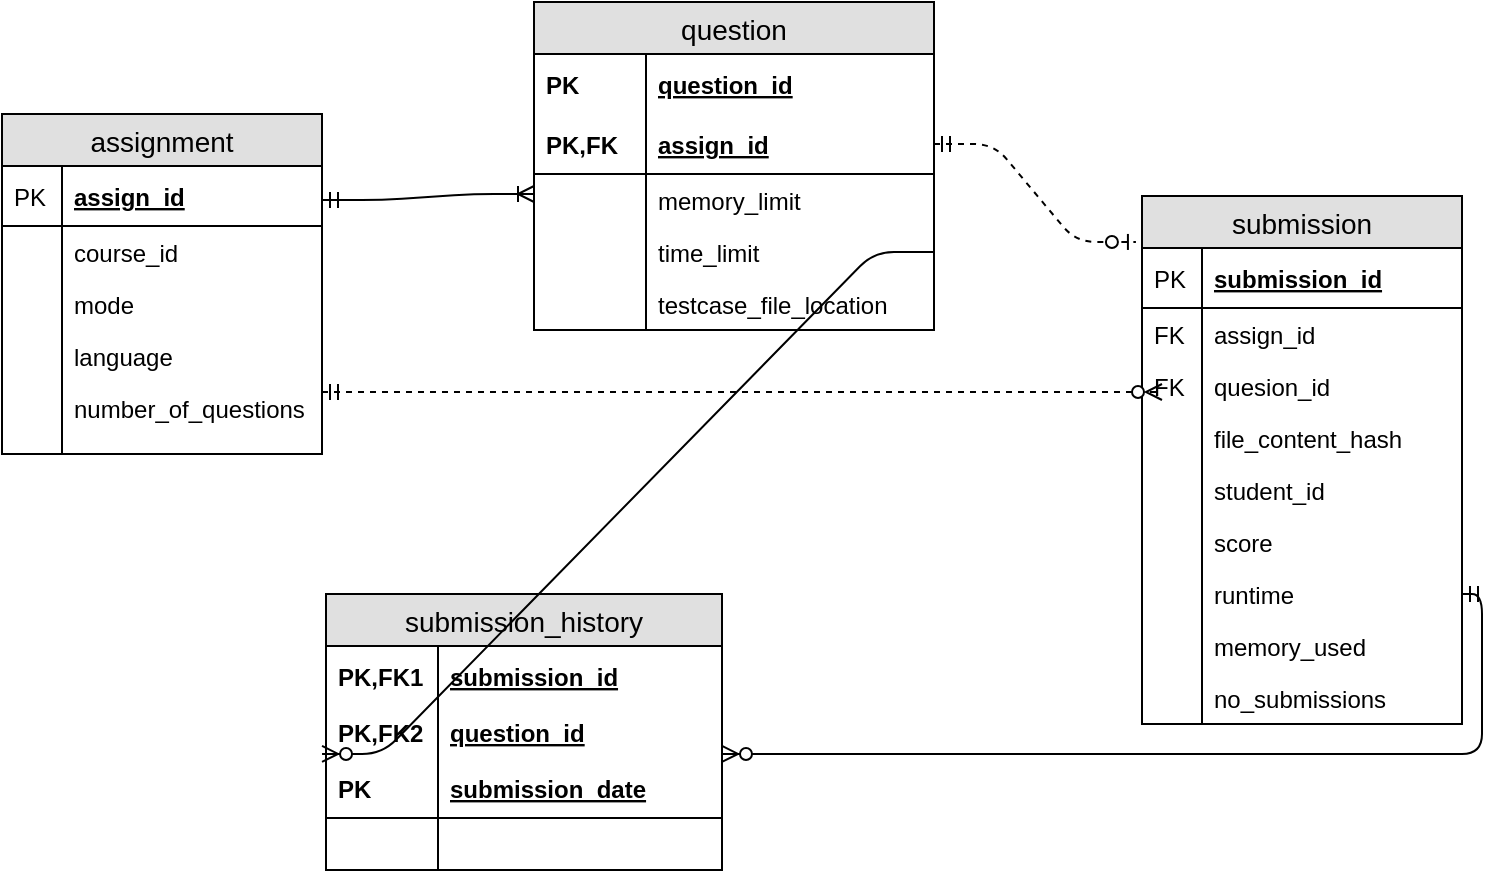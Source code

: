 <mxfile version="10.6.0" type="device"><diagram id="SGd9cL9Qk-mxA4m09Pn0" name="Page-1"><mxGraphModel dx="1074" dy="555" grid="1" gridSize="10" guides="1" tooltips="1" connect="1" arrows="1" fold="1" page="1" pageScale="1" pageWidth="850" pageHeight="1100" math="0" shadow="0"><root><mxCell id="0"/><mxCell id="1" parent="0"/><mxCell id="YMvWpZTOGxf_8zu4wZ5V-1" value="assignment" style="swimlane;fontStyle=0;childLayout=stackLayout;horizontal=1;startSize=26;fillColor=#e0e0e0;horizontalStack=0;resizeParent=1;resizeParentMax=0;resizeLast=0;collapsible=1;marginBottom=0;swimlaneFillColor=#ffffff;align=center;fontSize=14;" vertex="1" parent="1"><mxGeometry x="30" y="80" width="160" height="170" as="geometry"/></mxCell><mxCell id="YMvWpZTOGxf_8zu4wZ5V-2" value="assign_id" style="shape=partialRectangle;top=0;left=0;right=0;bottom=1;align=left;verticalAlign=middle;fillColor=none;spacingLeft=34;spacingRight=4;overflow=hidden;rotatable=0;points=[[0,0.5],[1,0.5]];portConstraint=eastwest;dropTarget=0;fontStyle=5;fontSize=12;" vertex="1" parent="YMvWpZTOGxf_8zu4wZ5V-1"><mxGeometry y="26" width="160" height="30" as="geometry"/></mxCell><mxCell id="YMvWpZTOGxf_8zu4wZ5V-3" value="PK" style="shape=partialRectangle;top=0;left=0;bottom=0;fillColor=none;align=left;verticalAlign=middle;spacingLeft=4;spacingRight=4;overflow=hidden;rotatable=0;points=[];portConstraint=eastwest;part=1;fontSize=12;" vertex="1" connectable="0" parent="YMvWpZTOGxf_8zu4wZ5V-2"><mxGeometry width="30" height="30" as="geometry"/></mxCell><mxCell id="YMvWpZTOGxf_8zu4wZ5V-4" value="course_id" style="shape=partialRectangle;top=0;left=0;right=0;bottom=0;align=left;verticalAlign=top;fillColor=none;spacingLeft=34;spacingRight=4;overflow=hidden;rotatable=0;points=[[0,0.5],[1,0.5]];portConstraint=eastwest;dropTarget=0;fontSize=12;" vertex="1" parent="YMvWpZTOGxf_8zu4wZ5V-1"><mxGeometry y="56" width="160" height="26" as="geometry"/></mxCell><mxCell id="YMvWpZTOGxf_8zu4wZ5V-5" value="" style="shape=partialRectangle;top=0;left=0;bottom=0;fillColor=none;align=left;verticalAlign=top;spacingLeft=4;spacingRight=4;overflow=hidden;rotatable=0;points=[];portConstraint=eastwest;part=1;fontSize=12;" vertex="1" connectable="0" parent="YMvWpZTOGxf_8zu4wZ5V-4"><mxGeometry width="30" height="26" as="geometry"/></mxCell><mxCell id="YMvWpZTOGxf_8zu4wZ5V-6" value="mode" style="shape=partialRectangle;top=0;left=0;right=0;bottom=0;align=left;verticalAlign=top;fillColor=none;spacingLeft=34;spacingRight=4;overflow=hidden;rotatable=0;points=[[0,0.5],[1,0.5]];portConstraint=eastwest;dropTarget=0;fontSize=12;" vertex="1" parent="YMvWpZTOGxf_8zu4wZ5V-1"><mxGeometry y="82" width="160" height="26" as="geometry"/></mxCell><mxCell id="YMvWpZTOGxf_8zu4wZ5V-7" value="" style="shape=partialRectangle;top=0;left=0;bottom=0;fillColor=none;align=left;verticalAlign=top;spacingLeft=4;spacingRight=4;overflow=hidden;rotatable=0;points=[];portConstraint=eastwest;part=1;fontSize=12;" vertex="1" connectable="0" parent="YMvWpZTOGxf_8zu4wZ5V-6"><mxGeometry width="30" height="26" as="geometry"/></mxCell><mxCell id="YMvWpZTOGxf_8zu4wZ5V-19" value="language" style="shape=partialRectangle;top=0;left=0;right=0;bottom=0;align=left;verticalAlign=top;fillColor=none;spacingLeft=34;spacingRight=4;overflow=hidden;rotatable=0;points=[[0,0.5],[1,0.5]];portConstraint=eastwest;dropTarget=0;fontSize=12;" vertex="1" parent="YMvWpZTOGxf_8zu4wZ5V-1"><mxGeometry y="108" width="160" height="26" as="geometry"/></mxCell><mxCell id="YMvWpZTOGxf_8zu4wZ5V-20" value="" style="shape=partialRectangle;top=0;left=0;bottom=0;fillColor=none;align=left;verticalAlign=top;spacingLeft=4;spacingRight=4;overflow=hidden;rotatable=0;points=[];portConstraint=eastwest;part=1;fontSize=12;" vertex="1" connectable="0" parent="YMvWpZTOGxf_8zu4wZ5V-19"><mxGeometry width="30" height="26" as="geometry"/></mxCell><mxCell id="YMvWpZTOGxf_8zu4wZ5V-8" value="number_of_questions" style="shape=partialRectangle;top=0;left=0;right=0;bottom=0;align=left;verticalAlign=top;fillColor=none;spacingLeft=34;spacingRight=4;overflow=hidden;rotatable=0;points=[[0,0.5],[1,0.5]];portConstraint=eastwest;dropTarget=0;fontSize=12;" vertex="1" parent="YMvWpZTOGxf_8zu4wZ5V-1"><mxGeometry y="134" width="160" height="26" as="geometry"/></mxCell><mxCell id="YMvWpZTOGxf_8zu4wZ5V-9" value="" style="shape=partialRectangle;top=0;left=0;bottom=0;fillColor=none;align=left;verticalAlign=top;spacingLeft=4;spacingRight=4;overflow=hidden;rotatable=0;points=[];portConstraint=eastwest;part=1;fontSize=12;" vertex="1" connectable="0" parent="YMvWpZTOGxf_8zu4wZ5V-8"><mxGeometry width="30" height="26" as="geometry"/></mxCell><mxCell id="YMvWpZTOGxf_8zu4wZ5V-10" value="" style="shape=partialRectangle;top=0;left=0;right=0;bottom=0;align=left;verticalAlign=top;fillColor=none;spacingLeft=34;spacingRight=4;overflow=hidden;rotatable=0;points=[[0,0.5],[1,0.5]];portConstraint=eastwest;dropTarget=0;fontSize=12;" vertex="1" parent="YMvWpZTOGxf_8zu4wZ5V-1"><mxGeometry y="160" width="160" height="10" as="geometry"/></mxCell><mxCell id="YMvWpZTOGxf_8zu4wZ5V-11" value="" style="shape=partialRectangle;top=0;left=0;bottom=0;fillColor=none;align=left;verticalAlign=top;spacingLeft=4;spacingRight=4;overflow=hidden;rotatable=0;points=[];portConstraint=eastwest;part=1;fontSize=12;" vertex="1" connectable="0" parent="YMvWpZTOGxf_8zu4wZ5V-10"><mxGeometry width="30" height="10" as="geometry"/></mxCell><mxCell id="YMvWpZTOGxf_8zu4wZ5V-38" value="question" style="swimlane;fontStyle=0;childLayout=stackLayout;horizontal=1;startSize=26;fillColor=#e0e0e0;horizontalStack=0;resizeParent=1;resizeParentMax=0;resizeLast=0;collapsible=1;marginBottom=0;swimlaneFillColor=#ffffff;align=center;fontSize=14;" vertex="1" parent="1"><mxGeometry x="296" y="24" width="200" height="164" as="geometry"/></mxCell><mxCell id="YMvWpZTOGxf_8zu4wZ5V-39" value="question_id" style="shape=partialRectangle;top=0;left=0;right=0;bottom=0;align=left;verticalAlign=middle;fillColor=none;spacingLeft=60;spacingRight=4;overflow=hidden;rotatable=0;points=[[0,0.5],[1,0.5]];portConstraint=eastwest;dropTarget=0;fontStyle=5;fontSize=12;" vertex="1" parent="YMvWpZTOGxf_8zu4wZ5V-38"><mxGeometry y="26" width="200" height="30" as="geometry"/></mxCell><mxCell id="YMvWpZTOGxf_8zu4wZ5V-40" value="PK" style="shape=partialRectangle;fontStyle=1;top=0;left=0;bottom=0;fillColor=none;align=left;verticalAlign=middle;spacingLeft=4;spacingRight=4;overflow=hidden;rotatable=0;points=[];portConstraint=eastwest;part=1;fontSize=12;" vertex="1" connectable="0" parent="YMvWpZTOGxf_8zu4wZ5V-39"><mxGeometry width="56" height="30" as="geometry"/></mxCell><mxCell id="YMvWpZTOGxf_8zu4wZ5V-41" value="assign_id" style="shape=partialRectangle;top=0;left=0;right=0;bottom=1;align=left;verticalAlign=middle;fillColor=none;spacingLeft=60;spacingRight=4;overflow=hidden;rotatable=0;points=[[0,0.5],[1,0.5]];portConstraint=eastwest;dropTarget=0;fontStyle=5;fontSize=12;" vertex="1" parent="YMvWpZTOGxf_8zu4wZ5V-38"><mxGeometry y="56" width="200" height="30" as="geometry"/></mxCell><mxCell id="YMvWpZTOGxf_8zu4wZ5V-42" value="PK,FK" style="shape=partialRectangle;fontStyle=1;top=0;left=0;bottom=0;fillColor=none;align=left;verticalAlign=middle;spacingLeft=4;spacingRight=4;overflow=hidden;rotatable=0;points=[];portConstraint=eastwest;part=1;fontSize=12;" vertex="1" connectable="0" parent="YMvWpZTOGxf_8zu4wZ5V-41"><mxGeometry width="56" height="30" as="geometry"/></mxCell><mxCell id="YMvWpZTOGxf_8zu4wZ5V-43" value="memory_limit" style="shape=partialRectangle;top=0;left=0;right=0;bottom=0;align=left;verticalAlign=top;fillColor=none;spacingLeft=60;spacingRight=4;overflow=hidden;rotatable=0;points=[[0,0.5],[1,0.5]];portConstraint=eastwest;dropTarget=0;fontSize=12;" vertex="1" parent="YMvWpZTOGxf_8zu4wZ5V-38"><mxGeometry y="86" width="200" height="26" as="geometry"/></mxCell><mxCell id="YMvWpZTOGxf_8zu4wZ5V-44" value="" style="shape=partialRectangle;top=0;left=0;bottom=0;fillColor=none;align=left;verticalAlign=top;spacingLeft=4;spacingRight=4;overflow=hidden;rotatable=0;points=[];portConstraint=eastwest;part=1;fontSize=12;" vertex="1" connectable="0" parent="YMvWpZTOGxf_8zu4wZ5V-43"><mxGeometry width="56" height="26" as="geometry"/></mxCell><mxCell id="YMvWpZTOGxf_8zu4wZ5V-47" value="time_limit" style="shape=partialRectangle;top=0;left=0;right=0;bottom=0;align=left;verticalAlign=top;fillColor=none;spacingLeft=60;spacingRight=4;overflow=hidden;rotatable=0;points=[[0,0.5],[1,0.5]];portConstraint=eastwest;dropTarget=0;fontSize=12;" vertex="1" parent="YMvWpZTOGxf_8zu4wZ5V-38"><mxGeometry y="112" width="200" height="26" as="geometry"/></mxCell><mxCell id="YMvWpZTOGxf_8zu4wZ5V-48" value="" style="shape=partialRectangle;fontStyle=1;top=0;left=0;bottom=0;fillColor=none;align=left;verticalAlign=top;spacingLeft=4;spacingRight=4;overflow=hidden;rotatable=0;points=[];portConstraint=eastwest;part=1;fontSize=12;" vertex="1" connectable="0" parent="YMvWpZTOGxf_8zu4wZ5V-47"><mxGeometry width="56" height="26" as="geometry"/></mxCell><mxCell id="YMvWpZTOGxf_8zu4wZ5V-49" value="testcase_file_location" style="shape=partialRectangle;top=0;left=0;right=0;bottom=0;align=left;verticalAlign=top;fillColor=none;spacingLeft=60;spacingRight=4;overflow=hidden;rotatable=0;points=[[0,0.5],[1,0.5]];portConstraint=eastwest;dropTarget=0;fontSize=12;" vertex="1" parent="YMvWpZTOGxf_8zu4wZ5V-38"><mxGeometry y="138" width="200" height="26" as="geometry"/></mxCell><mxCell id="YMvWpZTOGxf_8zu4wZ5V-50" value="" style="shape=partialRectangle;fontStyle=1;top=0;left=0;bottom=0;fillColor=none;align=left;verticalAlign=top;spacingLeft=4;spacingRight=4;overflow=hidden;rotatable=0;points=[];portConstraint=eastwest;part=1;fontSize=12;" vertex="1" connectable="0" parent="YMvWpZTOGxf_8zu4wZ5V-49"><mxGeometry width="56" height="26" as="geometry"/></mxCell><mxCell id="YMvWpZTOGxf_8zu4wZ5V-52" value="" style="edgeStyle=entityRelationEdgeStyle;fontSize=12;html=1;endArrow=ERoneToMany;startArrow=ERmandOne;" edge="1" parent="1"><mxGeometry width="100" height="100" relative="1" as="geometry"><mxPoint x="190" y="123" as="sourcePoint"/><mxPoint x="296" y="120" as="targetPoint"/></mxGeometry></mxCell><mxCell id="YMvWpZTOGxf_8zu4wZ5V-53" value="submission" style="swimlane;fontStyle=0;childLayout=stackLayout;horizontal=1;startSize=26;fillColor=#e0e0e0;horizontalStack=0;resizeParent=1;resizeParentMax=0;resizeLast=0;collapsible=1;marginBottom=0;swimlaneFillColor=#ffffff;align=center;fontSize=14;" vertex="1" parent="1"><mxGeometry x="600" y="121" width="160" height="264" as="geometry"/></mxCell><mxCell id="YMvWpZTOGxf_8zu4wZ5V-54" value="submission_id" style="shape=partialRectangle;top=0;left=0;right=0;bottom=1;align=left;verticalAlign=middle;fillColor=none;spacingLeft=34;spacingRight=4;overflow=hidden;rotatable=0;points=[[0,0.5],[1,0.5]];portConstraint=eastwest;dropTarget=0;fontStyle=5;fontSize=12;" vertex="1" parent="YMvWpZTOGxf_8zu4wZ5V-53"><mxGeometry y="26" width="160" height="30" as="geometry"/></mxCell><mxCell id="YMvWpZTOGxf_8zu4wZ5V-55" value="PK" style="shape=partialRectangle;top=0;left=0;bottom=0;fillColor=none;align=left;verticalAlign=middle;spacingLeft=4;spacingRight=4;overflow=hidden;rotatable=0;points=[];portConstraint=eastwest;part=1;fontSize=12;" vertex="1" connectable="0" parent="YMvWpZTOGxf_8zu4wZ5V-54"><mxGeometry width="30" height="30" as="geometry"/></mxCell><mxCell id="YMvWpZTOGxf_8zu4wZ5V-56" value="assign_id" style="shape=partialRectangle;top=0;left=0;right=0;bottom=0;align=left;verticalAlign=top;fillColor=none;spacingLeft=34;spacingRight=4;overflow=hidden;rotatable=0;points=[[0,0.5],[1,0.5]];portConstraint=eastwest;dropTarget=0;fontSize=12;" vertex="1" parent="YMvWpZTOGxf_8zu4wZ5V-53"><mxGeometry y="56" width="160" height="26" as="geometry"/></mxCell><mxCell id="YMvWpZTOGxf_8zu4wZ5V-57" value="FK" style="shape=partialRectangle;top=0;left=0;bottom=0;fillColor=none;align=left;verticalAlign=top;spacingLeft=4;spacingRight=4;overflow=hidden;rotatable=0;points=[];portConstraint=eastwest;part=1;fontSize=12;" vertex="1" connectable="0" parent="YMvWpZTOGxf_8zu4wZ5V-56"><mxGeometry width="30" height="26" as="geometry"/></mxCell><mxCell id="YMvWpZTOGxf_8zu4wZ5V-58" value="quesion_id" style="shape=partialRectangle;top=0;left=0;right=0;bottom=0;align=left;verticalAlign=top;fillColor=none;spacingLeft=34;spacingRight=4;overflow=hidden;rotatable=0;points=[[0,0.5],[1,0.5]];portConstraint=eastwest;dropTarget=0;fontSize=12;" vertex="1" parent="YMvWpZTOGxf_8zu4wZ5V-53"><mxGeometry y="82" width="160" height="26" as="geometry"/></mxCell><mxCell id="YMvWpZTOGxf_8zu4wZ5V-59" value="FK" style="shape=partialRectangle;top=0;left=0;bottom=0;fillColor=none;align=left;verticalAlign=top;spacingLeft=4;spacingRight=4;overflow=hidden;rotatable=0;points=[];portConstraint=eastwest;part=1;fontSize=12;" vertex="1" connectable="0" parent="YMvWpZTOGxf_8zu4wZ5V-58"><mxGeometry width="30" height="26" as="geometry"/></mxCell><mxCell id="YMvWpZTOGxf_8zu4wZ5V-60" value="file_content_hash" style="shape=partialRectangle;top=0;left=0;right=0;bottom=0;align=left;verticalAlign=top;fillColor=none;spacingLeft=34;spacingRight=4;overflow=hidden;rotatable=0;points=[[0,0.5],[1,0.5]];portConstraint=eastwest;dropTarget=0;fontSize=12;" vertex="1" parent="YMvWpZTOGxf_8zu4wZ5V-53"><mxGeometry y="108" width="160" height="26" as="geometry"/></mxCell><mxCell id="YMvWpZTOGxf_8zu4wZ5V-61" value="" style="shape=partialRectangle;top=0;left=0;bottom=0;fillColor=none;align=left;verticalAlign=top;spacingLeft=4;spacingRight=4;overflow=hidden;rotatable=0;points=[];portConstraint=eastwest;part=1;fontSize=12;" vertex="1" connectable="0" parent="YMvWpZTOGxf_8zu4wZ5V-60"><mxGeometry width="30" height="26" as="geometry"/></mxCell><mxCell id="YMvWpZTOGxf_8zu4wZ5V-66" value="student_id" style="shape=partialRectangle;top=0;left=0;right=0;bottom=0;align=left;verticalAlign=top;fillColor=none;spacingLeft=34;spacingRight=4;overflow=hidden;rotatable=0;points=[[0,0.5],[1,0.5]];portConstraint=eastwest;dropTarget=0;fontSize=12;" vertex="1" parent="YMvWpZTOGxf_8zu4wZ5V-53"><mxGeometry y="134" width="160" height="26" as="geometry"/></mxCell><mxCell id="YMvWpZTOGxf_8zu4wZ5V-67" value="" style="shape=partialRectangle;top=0;left=0;bottom=0;fillColor=none;align=left;verticalAlign=top;spacingLeft=4;spacingRight=4;overflow=hidden;rotatable=0;points=[];portConstraint=eastwest;part=1;fontSize=12;" vertex="1" connectable="0" parent="YMvWpZTOGxf_8zu4wZ5V-66"><mxGeometry width="30" height="26" as="geometry"/></mxCell><mxCell id="YMvWpZTOGxf_8zu4wZ5V-70" value="score" style="shape=partialRectangle;top=0;left=0;right=0;bottom=0;align=left;verticalAlign=top;fillColor=none;spacingLeft=34;spacingRight=4;overflow=hidden;rotatable=0;points=[[0,0.5],[1,0.5]];portConstraint=eastwest;dropTarget=0;fontSize=12;" vertex="1" parent="YMvWpZTOGxf_8zu4wZ5V-53"><mxGeometry y="160" width="160" height="26" as="geometry"/></mxCell><mxCell id="YMvWpZTOGxf_8zu4wZ5V-71" value="" style="shape=partialRectangle;top=0;left=0;bottom=0;fillColor=none;align=left;verticalAlign=top;spacingLeft=4;spacingRight=4;overflow=hidden;rotatable=0;points=[];portConstraint=eastwest;part=1;fontSize=12;" vertex="1" connectable="0" parent="YMvWpZTOGxf_8zu4wZ5V-70"><mxGeometry width="30" height="26" as="geometry"/></mxCell><mxCell id="YMvWpZTOGxf_8zu4wZ5V-72" value="runtime" style="shape=partialRectangle;top=0;left=0;right=0;bottom=0;align=left;verticalAlign=top;fillColor=none;spacingLeft=34;spacingRight=4;overflow=hidden;rotatable=0;points=[[0,0.5],[1,0.5]];portConstraint=eastwest;dropTarget=0;fontSize=12;" vertex="1" parent="YMvWpZTOGxf_8zu4wZ5V-53"><mxGeometry y="186" width="160" height="26" as="geometry"/></mxCell><mxCell id="YMvWpZTOGxf_8zu4wZ5V-73" value="" style="shape=partialRectangle;top=0;left=0;bottom=0;fillColor=none;align=left;verticalAlign=top;spacingLeft=4;spacingRight=4;overflow=hidden;rotatable=0;points=[];portConstraint=eastwest;part=1;fontSize=12;" vertex="1" connectable="0" parent="YMvWpZTOGxf_8zu4wZ5V-72"><mxGeometry width="30" height="26" as="geometry"/></mxCell><mxCell id="YMvWpZTOGxf_8zu4wZ5V-74" value="memory_used" style="shape=partialRectangle;top=0;left=0;right=0;bottom=0;align=left;verticalAlign=top;fillColor=none;spacingLeft=34;spacingRight=4;overflow=hidden;rotatable=0;points=[[0,0.5],[1,0.5]];portConstraint=eastwest;dropTarget=0;fontSize=12;" vertex="1" parent="YMvWpZTOGxf_8zu4wZ5V-53"><mxGeometry y="212" width="160" height="26" as="geometry"/></mxCell><mxCell id="YMvWpZTOGxf_8zu4wZ5V-75" value="" style="shape=partialRectangle;top=0;left=0;bottom=0;fillColor=none;align=left;verticalAlign=top;spacingLeft=4;spacingRight=4;overflow=hidden;rotatable=0;points=[];portConstraint=eastwest;part=1;fontSize=12;" vertex="1" connectable="0" parent="YMvWpZTOGxf_8zu4wZ5V-74"><mxGeometry width="30" height="26" as="geometry"/></mxCell><mxCell id="YMvWpZTOGxf_8zu4wZ5V-76" value="no_submissions" style="shape=partialRectangle;top=0;left=0;right=0;bottom=0;align=left;verticalAlign=top;fillColor=none;spacingLeft=34;spacingRight=4;overflow=hidden;rotatable=0;points=[[0,0.5],[1,0.5]];portConstraint=eastwest;dropTarget=0;fontSize=12;" vertex="1" parent="YMvWpZTOGxf_8zu4wZ5V-53"><mxGeometry y="238" width="160" height="26" as="geometry"/></mxCell><mxCell id="YMvWpZTOGxf_8zu4wZ5V-77" value="" style="shape=partialRectangle;top=0;left=0;bottom=0;fillColor=none;align=left;verticalAlign=top;spacingLeft=4;spacingRight=4;overflow=hidden;rotatable=0;points=[];portConstraint=eastwest;part=1;fontSize=12;" vertex="1" connectable="0" parent="YMvWpZTOGxf_8zu4wZ5V-76"><mxGeometry width="30" height="26" as="geometry"/></mxCell><mxCell id="YMvWpZTOGxf_8zu4wZ5V-81" value="" style="edgeStyle=entityRelationEdgeStyle;fontSize=12;html=1;endArrow=ERzeroToOne;startArrow=ERmandOne;entryX=-0.019;entryY=0.087;entryDx=0;entryDy=0;exitX=1;exitY=0.5;exitDx=0;exitDy=0;dashed=1;entryPerimeter=0;" edge="1" parent="1" source="YMvWpZTOGxf_8zu4wZ5V-41" target="YMvWpZTOGxf_8zu4wZ5V-53"><mxGeometry width="100" height="100" relative="1" as="geometry"><mxPoint x="30" y="510" as="sourcePoint"/><mxPoint x="130" y="410" as="targetPoint"/></mxGeometry></mxCell><mxCell id="YMvWpZTOGxf_8zu4wZ5V-82" value="" style="edgeStyle=entityRelationEdgeStyle;fontSize=12;html=1;endArrow=ERzeroToMany;startArrow=ERmandOne;dashed=1;exitX=1;exitY=0.192;exitDx=0;exitDy=0;exitPerimeter=0;" edge="1" parent="1" source="YMvWpZTOGxf_8zu4wZ5V-8"><mxGeometry width="100" height="100" relative="1" as="geometry"><mxPoint x="30" y="510" as="sourcePoint"/><mxPoint x="610" y="219" as="targetPoint"/></mxGeometry></mxCell><mxCell id="YMvWpZTOGxf_8zu4wZ5V-85" value="submission_history" style="swimlane;fontStyle=0;childLayout=stackLayout;horizontal=1;startSize=26;fillColor=#e0e0e0;horizontalStack=0;resizeParent=1;resizeParentMax=0;resizeLast=0;collapsible=1;marginBottom=0;swimlaneFillColor=#ffffff;align=center;fontSize=14;" vertex="1" parent="1"><mxGeometry x="192" y="320" width="198" height="138" as="geometry"/></mxCell><mxCell id="YMvWpZTOGxf_8zu4wZ5V-86" value="submission_id" style="shape=partialRectangle;top=0;left=0;right=0;bottom=0;align=left;verticalAlign=middle;fillColor=none;spacingLeft=60;spacingRight=4;overflow=hidden;rotatable=0;points=[[0,0.5],[1,0.5]];portConstraint=eastwest;dropTarget=0;fontStyle=5;fontSize=12;" vertex="1" parent="YMvWpZTOGxf_8zu4wZ5V-85"><mxGeometry y="26" width="198" height="30" as="geometry"/></mxCell><mxCell id="YMvWpZTOGxf_8zu4wZ5V-87" value="PK,FK1" style="shape=partialRectangle;fontStyle=1;top=0;left=0;bottom=0;fillColor=none;align=left;verticalAlign=middle;spacingLeft=4;spacingRight=4;overflow=hidden;rotatable=0;points=[];portConstraint=eastwest;part=1;fontSize=12;" vertex="1" connectable="0" parent="YMvWpZTOGxf_8zu4wZ5V-86"><mxGeometry width="56" height="30" as="geometry"/></mxCell><mxCell id="YMvWpZTOGxf_8zu4wZ5V-94" value="question_id" style="shape=partialRectangle;top=0;left=0;right=0;bottom=0;align=left;verticalAlign=top;fillColor=none;spacingLeft=60;spacingRight=4;overflow=hidden;rotatable=0;points=[[0,0.5],[1,0.5]];portConstraint=eastwest;dropTarget=0;fontSize=12;fontStyle=5" vertex="1" parent="YMvWpZTOGxf_8zu4wZ5V-85"><mxGeometry y="56" width="198" height="26" as="geometry"/></mxCell><mxCell id="YMvWpZTOGxf_8zu4wZ5V-95" value="PK,FK2" style="shape=partialRectangle;fontStyle=1;top=0;left=0;bottom=0;fillColor=none;align=left;verticalAlign=top;spacingLeft=4;spacingRight=4;overflow=hidden;rotatable=0;points=[];portConstraint=eastwest;part=1;fontSize=12;" vertex="1" connectable="0" parent="YMvWpZTOGxf_8zu4wZ5V-94"><mxGeometry width="56" height="26" as="geometry"/></mxCell><mxCell id="YMvWpZTOGxf_8zu4wZ5V-88" value="submission_date" style="shape=partialRectangle;top=0;left=0;right=0;bottom=1;align=left;verticalAlign=middle;fillColor=none;spacingLeft=60;spacingRight=4;overflow=hidden;rotatable=0;points=[[0,0.5],[1,0.5]];portConstraint=eastwest;dropTarget=0;fontStyle=5;fontSize=12;" vertex="1" parent="YMvWpZTOGxf_8zu4wZ5V-85"><mxGeometry y="82" width="198" height="30" as="geometry"/></mxCell><mxCell id="YMvWpZTOGxf_8zu4wZ5V-89" value="PK" style="shape=partialRectangle;fontStyle=1;top=0;left=0;bottom=0;fillColor=none;align=left;verticalAlign=middle;spacingLeft=4;spacingRight=4;overflow=hidden;rotatable=0;points=[];portConstraint=eastwest;part=1;fontSize=12;" vertex="1" connectable="0" parent="YMvWpZTOGxf_8zu4wZ5V-88"><mxGeometry width="56" height="30" as="geometry"/></mxCell><mxCell id="YMvWpZTOGxf_8zu4wZ5V-90" value="" style="shape=partialRectangle;top=0;left=0;right=0;bottom=0;align=left;verticalAlign=top;fillColor=none;spacingLeft=60;spacingRight=4;overflow=hidden;rotatable=0;points=[[0,0.5],[1,0.5]];portConstraint=eastwest;dropTarget=0;fontSize=12;" vertex="1" parent="YMvWpZTOGxf_8zu4wZ5V-85"><mxGeometry y="112" width="198" height="26" as="geometry"/></mxCell><mxCell id="YMvWpZTOGxf_8zu4wZ5V-91" value="" style="shape=partialRectangle;top=0;left=0;bottom=0;fillColor=none;align=left;verticalAlign=top;spacingLeft=4;spacingRight=4;overflow=hidden;rotatable=0;points=[];portConstraint=eastwest;part=1;fontSize=12;" vertex="1" connectable="0" parent="YMvWpZTOGxf_8zu4wZ5V-90"><mxGeometry width="56" height="26" as="geometry"/></mxCell><mxCell id="YMvWpZTOGxf_8zu4wZ5V-96" value="" style="edgeStyle=entityRelationEdgeStyle;fontSize=12;html=1;endArrow=ERzeroToMany;endFill=1;exitX=1;exitY=0.5;exitDx=0;exitDy=0;entryX=-0.01;entryY=-0.067;entryDx=0;entryDy=0;entryPerimeter=0;" edge="1" parent="1" source="YMvWpZTOGxf_8zu4wZ5V-47" target="YMvWpZTOGxf_8zu4wZ5V-88"><mxGeometry width="100" height="100" relative="1" as="geometry"><mxPoint x="30" y="580" as="sourcePoint"/><mxPoint x="570" y="470" as="targetPoint"/></mxGeometry></mxCell><mxCell id="YMvWpZTOGxf_8zu4wZ5V-97" value="" style="edgeStyle=orthogonalEdgeStyle;fontSize=12;html=1;endArrow=ERzeroToMany;startArrow=ERmandOne;exitX=1;exitY=0.5;exitDx=0;exitDy=0;entryX=1;entryY=-0.067;entryDx=0;entryDy=0;entryPerimeter=0;" edge="1" parent="1" source="YMvWpZTOGxf_8zu4wZ5V-72" target="YMvWpZTOGxf_8zu4wZ5V-88"><mxGeometry width="100" height="100" relative="1" as="geometry"><mxPoint x="30" y="580" as="sourcePoint"/><mxPoint x="460" y="403" as="targetPoint"/></mxGeometry></mxCell></root></mxGraphModel></diagram></mxfile>
